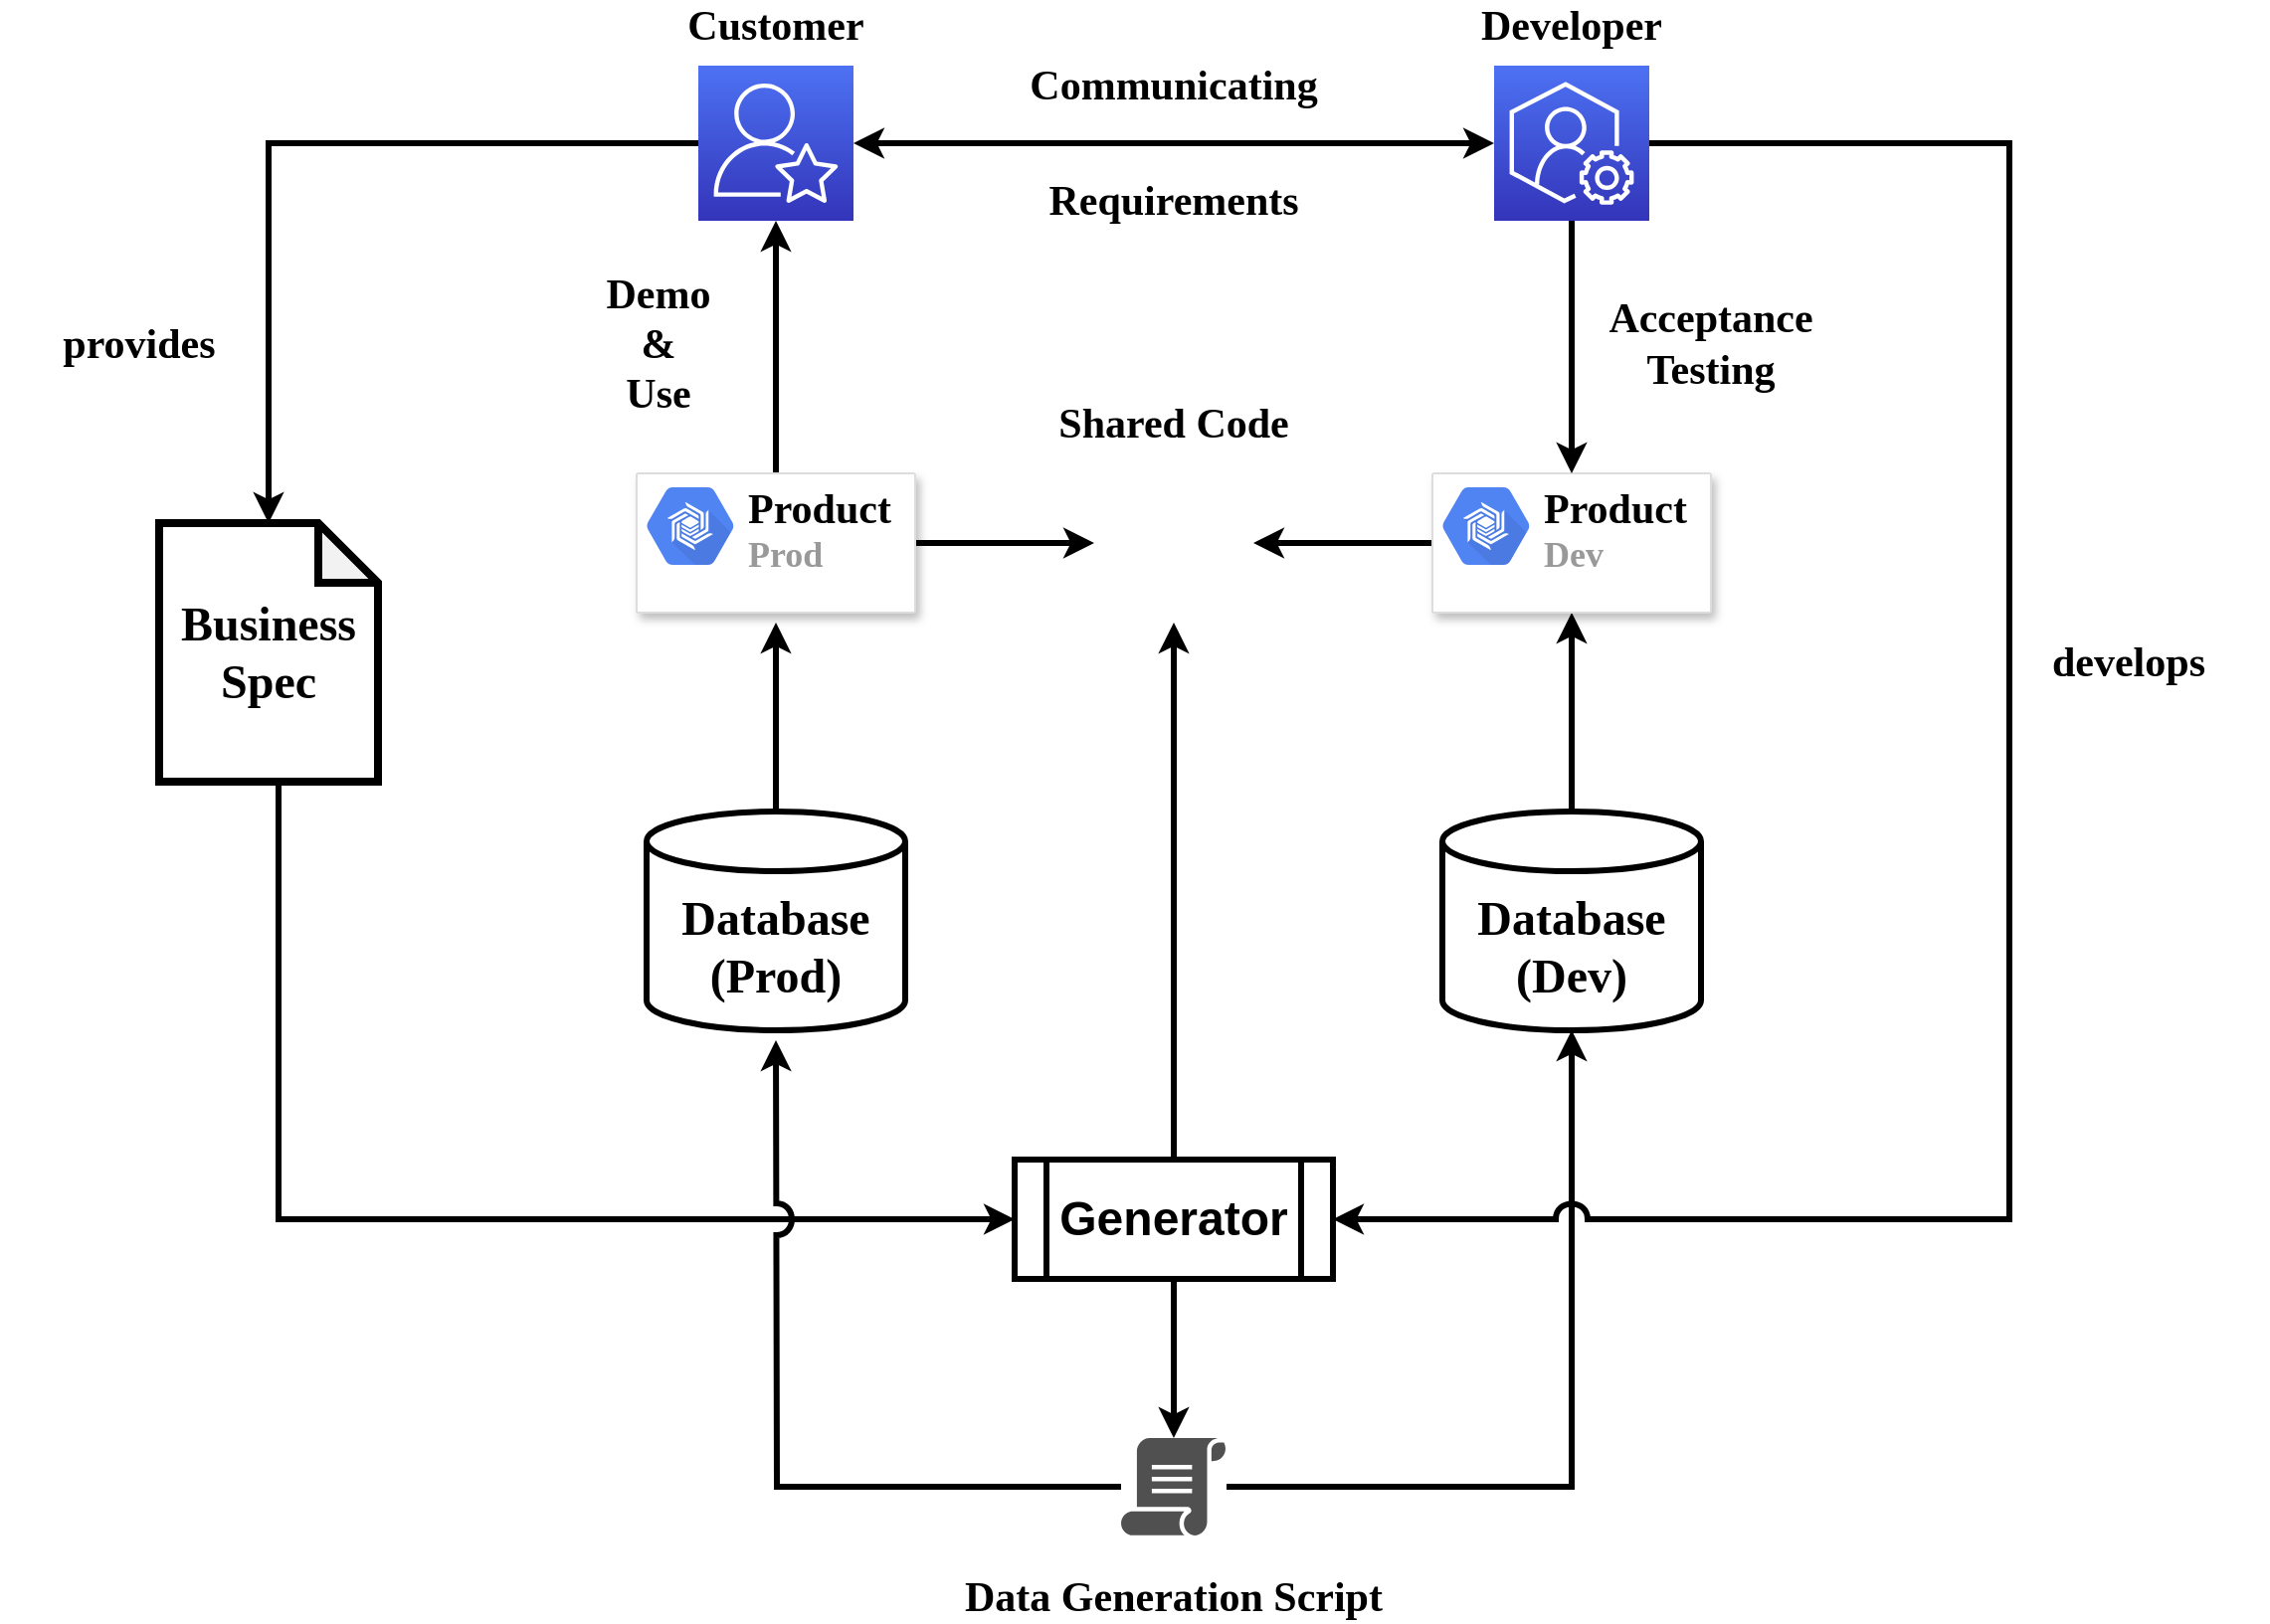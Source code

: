 <mxfile version="14.8.2" type="device"><diagram id="N4-BFQ8n6EQUzXTvc8aW" name="Page-1"><mxGraphModel dx="786" dy="1614" grid="1" gridSize="10" guides="1" tooltips="1" connect="1" arrows="1" fold="1" page="1" pageScale="1" pageWidth="850" pageHeight="1100" math="0" shadow="0"><root><mxCell id="0"/><mxCell id="1" parent="0"/><mxCell id="bedTZbpik11jQuH0YXB0-52" style="edgeStyle=orthogonalEdgeStyle;rounded=0;jumpStyle=arc;jumpSize=100;orthogonalLoop=1;jettySize=auto;html=1;entryX=0;entryY=0.5;entryDx=0;entryDy=0;startArrow=none;startFill=0;strokeWidth=3;" parent="1" source="bedTZbpik11jQuH0YXB0-3" target="bedTZbpik11jQuH0YXB0-4" edge="1"><mxGeometry relative="1" as="geometry"><Array as="points"><mxPoint x="400" y="590"/></Array></mxGeometry></mxCell><mxCell id="bedTZbpik11jQuH0YXB0-3" value="&lt;font face=&quot;Ubuntu&quot; style=&quot;font-size: 24px&quot;&gt;&lt;b&gt;Business Spec&lt;/b&gt;&lt;/font&gt;" style="shape=note;whiteSpace=wrap;html=1;backgroundOutline=1;darkOpacity=0.05;strokeWidth=4;" parent="1" vertex="1"><mxGeometry x="340" y="240" width="110" height="130" as="geometry"/></mxCell><mxCell id="bedTZbpik11jQuH0YXB0-42" style="edgeStyle=orthogonalEdgeStyle;rounded=0;orthogonalLoop=1;jettySize=auto;html=1;exitX=0.5;exitY=1;exitDx=0;exitDy=0;startArrow=none;startFill=0;strokeWidth=3;" parent="1" source="bedTZbpik11jQuH0YXB0-4" target="bedTZbpik11jQuH0YXB0-8" edge="1"><mxGeometry relative="1" as="geometry"/></mxCell><mxCell id="bedTZbpik11jQuH0YXB0-46" style="edgeStyle=orthogonalEdgeStyle;rounded=0;orthogonalLoop=1;jettySize=auto;html=1;exitX=0.5;exitY=0;exitDx=0;exitDy=0;entryX=0.5;entryY=1;entryDx=0;entryDy=0;startArrow=none;startFill=0;strokeWidth=3;" parent="1" source="bedTZbpik11jQuH0YXB0-4" target="bedTZbpik11jQuH0YXB0-5" edge="1"><mxGeometry relative="1" as="geometry"/></mxCell><mxCell id="bedTZbpik11jQuH0YXB0-4" value="&lt;font style=&quot;font-size: 24px&quot;&gt;&lt;b&gt;Generator&lt;/b&gt;&lt;/font&gt;" style="shape=process;whiteSpace=wrap;html=1;backgroundOutline=1;strokeWidth=3;" parent="1" vertex="1"><mxGeometry x="770" y="560" width="160" height="60" as="geometry"/></mxCell><mxCell id="bedTZbpik11jQuH0YXB0-5" value="" style="shape=image;html=1;verticalAlign=top;verticalLabelPosition=bottom;labelBackgroundColor=#ffffff;imageAspect=0;aspect=fixed;image=https://cdn1.iconfinder.com/data/icons/ampola-final-by-ampeross/128/jar.png" parent="1" vertex="1"><mxGeometry x="810" y="210" width="80" height="80" as="geometry"/></mxCell><mxCell id="bedTZbpik11jQuH0YXB0-47" style="edgeStyle=orthogonalEdgeStyle;rounded=0;orthogonalLoop=1;jettySize=auto;html=1;entryX=0.5;entryY=1;entryDx=0;entryDy=0;entryPerimeter=0;startArrow=none;startFill=0;strokeWidth=3;jumpStyle=arc;" parent="1" source="bedTZbpik11jQuH0YXB0-8" target="bedTZbpik11jQuH0YXB0-23" edge="1"><mxGeometry relative="1" as="geometry"/></mxCell><mxCell id="bedTZbpik11jQuH0YXB0-48" style="edgeStyle=orthogonalEdgeStyle;rounded=0;orthogonalLoop=1;jettySize=auto;html=1;startArrow=none;startFill=0;strokeWidth=3;jumpStyle=arc;jumpSize=12;" parent="1" source="bedTZbpik11jQuH0YXB0-8" edge="1"><mxGeometry relative="1" as="geometry"><mxPoint x="650" y="500" as="targetPoint"/></mxGeometry></mxCell><mxCell id="bedTZbpik11jQuH0YXB0-8" value="" style="pointerEvents=1;shadow=0;dashed=0;html=1;strokeColor=none;fillColor=#505050;labelPosition=center;verticalLabelPosition=bottom;verticalAlign=top;outlineConnect=0;align=center;shape=mxgraph.office.concepts.script;" parent="1" vertex="1"><mxGeometry x="823.5" y="700" width="53" height="49" as="geometry"/></mxCell><mxCell id="bedTZbpik11jQuH0YXB0-17" style="edgeStyle=orthogonalEdgeStyle;rounded=0;orthogonalLoop=1;jettySize=auto;html=1;exitX=0.5;exitY=0;exitDx=0;exitDy=0;exitPerimeter=0;strokeWidth=3;" parent="1" source="bedTZbpik11jQuH0YXB0-9" edge="1"><mxGeometry relative="1" as="geometry"><mxPoint x="650" y="290" as="targetPoint"/></mxGeometry></mxCell><mxCell id="bedTZbpik11jQuH0YXB0-9" value="&lt;font style=&quot;font-size: 24px&quot; face=&quot;Ubuntu&quot;&gt;&lt;b&gt;Database&lt;br&gt;(Prod)&lt;br&gt;&lt;/b&gt;&lt;/font&gt;" style="shape=cylinder3;whiteSpace=wrap;html=1;boundedLbl=1;backgroundOutline=1;size=15;strokeWidth=3;" parent="1" vertex="1"><mxGeometry x="585" y="385" width="130" height="110" as="geometry"/></mxCell><mxCell id="bedTZbpik11jQuH0YXB0-19" style="edgeStyle=orthogonalEdgeStyle;rounded=0;orthogonalLoop=1;jettySize=auto;html=1;strokeWidth=3;" parent="1" source="bedTZbpik11jQuH0YXB0-18" target="bedTZbpik11jQuH0YXB0-3" edge="1"><mxGeometry relative="1" as="geometry"/></mxCell><mxCell id="bedTZbpik11jQuH0YXB0-38" style="edgeStyle=orthogonalEdgeStyle;rounded=0;orthogonalLoop=1;jettySize=auto;html=1;strokeWidth=3;startArrow=classic;startFill=1;" parent="1" source="bedTZbpik11jQuH0YXB0-18" target="bedTZbpik11jQuH0YXB0-35" edge="1"><mxGeometry relative="1" as="geometry"/></mxCell><mxCell id="bedTZbpik11jQuH0YXB0-18" value="" style="outlineConnect=0;fontColor=#232F3E;gradientColor=#4D72F3;gradientDirection=north;fillColor=#3334B9;strokeColor=#ffffff;dashed=0;verticalLabelPosition=bottom;verticalAlign=top;align=center;html=1;fontSize=12;fontStyle=0;aspect=fixed;shape=mxgraph.aws4.resourceIcon;resIcon=mxgraph.aws4.professional_services;" parent="1" vertex="1"><mxGeometry x="611" y="10" width="78" height="78" as="geometry"/></mxCell><mxCell id="bedTZbpik11jQuH0YXB0-40" style="edgeStyle=orthogonalEdgeStyle;rounded=0;orthogonalLoop=1;jettySize=auto;html=1;exitX=0.5;exitY=0;exitDx=0;exitDy=0;exitPerimeter=0;entryX=0.5;entryY=1;entryDx=0;entryDy=0;startArrow=none;startFill=0;strokeWidth=3;" parent="1" source="bedTZbpik11jQuH0YXB0-23" target="bedTZbpik11jQuH0YXB0-32" edge="1"><mxGeometry relative="1" as="geometry"/></mxCell><mxCell id="bedTZbpik11jQuH0YXB0-23" value="&lt;font style=&quot;font-size: 24px&quot; face=&quot;Ubuntu&quot;&gt;&lt;b&gt;Database&lt;br&gt;(Dev)&lt;br&gt;&lt;/b&gt;&lt;/font&gt;" style="shape=cylinder3;whiteSpace=wrap;html=1;boundedLbl=1;backgroundOutline=1;size=15;strokeWidth=3;" parent="1" vertex="1"><mxGeometry x="985" y="385" width="130" height="110" as="geometry"/></mxCell><mxCell id="bedTZbpik11jQuH0YXB0-36" style="edgeStyle=orthogonalEdgeStyle;rounded=0;orthogonalLoop=1;jettySize=auto;html=1;exitX=0.5;exitY=0;exitDx=0;exitDy=0;strokeWidth=3;" parent="1" source="bedTZbpik11jQuH0YXB0-30" target="bedTZbpik11jQuH0YXB0-18" edge="1"><mxGeometry relative="1" as="geometry"/></mxCell><mxCell id="bedTZbpik11jQuH0YXB0-70" style="edgeStyle=orthogonalEdgeStyle;rounded=0;jumpStyle=arc;jumpSize=12;orthogonalLoop=1;jettySize=auto;html=1;exitX=1;exitY=0.5;exitDx=0;exitDy=0;entryX=0;entryY=0.5;entryDx=0;entryDy=0;startArrow=none;startFill=0;strokeWidth=3;" parent="1" source="bedTZbpik11jQuH0YXB0-30" target="bedTZbpik11jQuH0YXB0-5" edge="1"><mxGeometry relative="1" as="geometry"/></mxCell><mxCell id="bedTZbpik11jQuH0YXB0-30" value="" style="strokeColor=#dddddd;shadow=1;strokeWidth=1;rounded=1;absoluteArcSize=1;arcSize=2;" parent="1" vertex="1"><mxGeometry x="580" y="215" width="140" height="70" as="geometry"/></mxCell><mxCell id="bedTZbpik11jQuH0YXB0-31" value="&lt;b&gt;&lt;font face=&quot;Ubuntu&quot;&gt;&lt;font style=&quot;font-size: 21px&quot;&gt;&lt;font color=&quot;#000000&quot; style=&quot;font-size: 21px&quot;&gt;Product&lt;/font&gt;&lt;br&gt;&lt;/font&gt;&lt;font style=&quot;font-size: 18px&quot;&gt;Prod&lt;/font&gt;&lt;/font&gt;&lt;/b&gt;" style="dashed=0;connectable=0;html=1;fillColor=#5184F3;strokeColor=none;shape=mxgraph.gcp2.cloud_bigtable;part=1;labelPosition=right;verticalLabelPosition=middle;align=left;verticalAlign=top;spacingLeft=5;fontColor=#999999;fontSize=12;spacingTop=-8;" parent="bedTZbpik11jQuH0YXB0-30" vertex="1"><mxGeometry width="44" height="39" relative="1" as="geometry"><mxPoint x="5" y="7" as="offset"/></mxGeometry></mxCell><mxCell id="bedTZbpik11jQuH0YXB0-71" style="edgeStyle=orthogonalEdgeStyle;rounded=0;jumpStyle=arc;jumpSize=12;orthogonalLoop=1;jettySize=auto;html=1;exitX=0;exitY=0.5;exitDx=0;exitDy=0;entryX=1;entryY=0.5;entryDx=0;entryDy=0;startArrow=none;startFill=0;strokeWidth=3;" parent="1" source="bedTZbpik11jQuH0YXB0-32" target="bedTZbpik11jQuH0YXB0-5" edge="1"><mxGeometry relative="1" as="geometry"/></mxCell><mxCell id="bedTZbpik11jQuH0YXB0-32" value="" style="strokeColor=#dddddd;shadow=1;strokeWidth=1;rounded=1;absoluteArcSize=1;arcSize=2;" parent="1" vertex="1"><mxGeometry x="980" y="215" width="140" height="70" as="geometry"/></mxCell><mxCell id="bedTZbpik11jQuH0YXB0-33" value="&lt;b&gt;&lt;font face=&quot;Ubuntu&quot;&gt;&lt;font style=&quot;font-size: 21px&quot;&gt;&lt;font color=&quot;#000000&quot; style=&quot;font-size: 21px&quot;&gt;Product&lt;/font&gt;&lt;br&gt;&lt;/font&gt;&lt;font style=&quot;font-size: 18px&quot;&gt;Dev&lt;/font&gt;&lt;/font&gt;&lt;/b&gt;" style="dashed=0;connectable=0;html=1;fillColor=#5184F3;strokeColor=none;shape=mxgraph.gcp2.cloud_bigtable;part=1;labelPosition=right;verticalLabelPosition=middle;align=left;verticalAlign=top;spacingLeft=5;fontColor=#999999;fontSize=12;spacingTop=-8;" parent="bedTZbpik11jQuH0YXB0-32" vertex="1"><mxGeometry width="44" height="39" relative="1" as="geometry"><mxPoint x="5" y="7" as="offset"/></mxGeometry></mxCell><mxCell id="bedTZbpik11jQuH0YXB0-50" style="edgeStyle=orthogonalEdgeStyle;rounded=0;orthogonalLoop=1;jettySize=auto;html=1;entryX=1;entryY=0.5;entryDx=0;entryDy=0;startArrow=none;startFill=0;strokeWidth=3;jumpStyle=arc;jumpSize=12;" parent="1" source="bedTZbpik11jQuH0YXB0-35" target="bedTZbpik11jQuH0YXB0-4" edge="1"><mxGeometry relative="1" as="geometry"><Array as="points"><mxPoint x="1270" y="49"/><mxPoint x="1270" y="590"/></Array></mxGeometry></mxCell><mxCell id="bedTZbpik11jQuH0YXB0-58" style="edgeStyle=orthogonalEdgeStyle;rounded=0;jumpStyle=arc;jumpSize=12;orthogonalLoop=1;jettySize=auto;html=1;startArrow=none;startFill=0;strokeWidth=3;" parent="1" source="bedTZbpik11jQuH0YXB0-35" target="bedTZbpik11jQuH0YXB0-32" edge="1"><mxGeometry relative="1" as="geometry"/></mxCell><mxCell id="bedTZbpik11jQuH0YXB0-35" value="" style="outlineConnect=0;fontColor=#232F3E;gradientColor=#4D72F3;gradientDirection=north;fillColor=#3334B9;strokeColor=#ffffff;dashed=0;verticalLabelPosition=bottom;verticalAlign=top;align=center;html=1;fontSize=12;fontStyle=0;aspect=fixed;shape=mxgraph.aws4.resourceIcon;resIcon=mxgraph.aws4.support;" parent="1" vertex="1"><mxGeometry x="1011" y="10" width="78" height="78" as="geometry"/></mxCell><mxCell id="bedTZbpik11jQuH0YXB0-53" value="&lt;font style=&quot;font-size: 21px&quot; face=&quot;Ubuntu&quot;&gt;&lt;b&gt;Communicating&lt;/b&gt;&lt;/font&gt;" style="text;html=1;strokeColor=none;fillColor=none;align=center;verticalAlign=middle;whiteSpace=wrap;rounded=0;" parent="1" vertex="1"><mxGeometry x="830" y="10" width="40" height="20" as="geometry"/></mxCell><mxCell id="bedTZbpik11jQuH0YXB0-60" value="&lt;font face=&quot;Ubuntu&quot;&gt;&lt;span style=&quot;font-size: 21px&quot;&gt;&lt;b&gt;Acceptance Testing&lt;/b&gt;&lt;/span&gt;&lt;/font&gt;" style="text;html=1;strokeColor=none;fillColor=none;align=center;verticalAlign=middle;whiteSpace=wrap;rounded=0;" parent="1" vertex="1"><mxGeometry x="1100" y="140" width="40" height="20" as="geometry"/></mxCell><mxCell id="bedTZbpik11jQuH0YXB0-63" value="&lt;font face=&quot;Ubuntu&quot;&gt;&lt;span style=&quot;font-size: 21px&quot;&gt;&lt;b&gt;Demo &lt;br&gt;&amp;amp;&lt;br&gt;Use&lt;/b&gt;&lt;/span&gt;&lt;/font&gt;" style="text;html=1;strokeColor=none;fillColor=none;align=center;verticalAlign=middle;whiteSpace=wrap;rounded=0;" parent="1" vertex="1"><mxGeometry x="571" y="140" width="40" height="20" as="geometry"/></mxCell><mxCell id="bedTZbpik11jQuH0YXB0-68" value="&lt;font style=&quot;font-size: 21px&quot; face=&quot;Ubuntu&quot;&gt;&lt;b&gt;Data Generation Script&lt;/b&gt;&lt;/font&gt;" style="text;html=1;strokeColor=none;fillColor=none;align=center;verticalAlign=middle;whiteSpace=wrap;rounded=0;" parent="1" vertex="1"><mxGeometry x="693.25" y="770" width="313.5" height="20" as="geometry"/></mxCell><mxCell id="bedTZbpik11jQuH0YXB0-72" value="&lt;font style=&quot;font-size: 21px&quot; face=&quot;Ubuntu&quot;&gt;&lt;b&gt;Requirements&lt;/b&gt;&lt;/font&gt;" style="text;html=1;strokeColor=none;fillColor=none;align=center;verticalAlign=middle;whiteSpace=wrap;rounded=0;" parent="1" vertex="1"><mxGeometry x="830" y="68" width="40" height="20" as="geometry"/></mxCell><mxCell id="bedTZbpik11jQuH0YXB0-73" value="&lt;font style=&quot;font-size: 21px&quot; face=&quot;Ubuntu&quot;&gt;&lt;b&gt;Customer&lt;/b&gt;&lt;/font&gt;" style="text;html=1;strokeColor=none;fillColor=none;align=center;verticalAlign=middle;whiteSpace=wrap;rounded=0;" parent="1" vertex="1"><mxGeometry x="630" y="-20" width="40" height="20" as="geometry"/></mxCell><mxCell id="bedTZbpik11jQuH0YXB0-74" value="&lt;font style=&quot;font-size: 21px&quot; face=&quot;Ubuntu&quot;&gt;&lt;b&gt;Developer&lt;/b&gt;&lt;/font&gt;" style="text;html=1;strokeColor=none;fillColor=none;align=center;verticalAlign=middle;whiteSpace=wrap;rounded=0;" parent="1" vertex="1"><mxGeometry x="1030" y="-20" width="40" height="20" as="geometry"/></mxCell><mxCell id="bedTZbpik11jQuH0YXB0-80" value="&lt;font face=&quot;Ubuntu&quot;&gt;&lt;span style=&quot;font-size: 21px&quot;&gt;&lt;b&gt;Shared Code&lt;/b&gt;&lt;/span&gt;&lt;/font&gt;" style="text;html=1;strokeColor=none;fillColor=none;align=center;verticalAlign=middle;whiteSpace=wrap;rounded=0;" parent="1" vertex="1"><mxGeometry x="780" y="180" width="140" height="20" as="geometry"/></mxCell><mxCell id="bedTZbpik11jQuH0YXB0-81" value="&lt;font face=&quot;Ubuntu&quot;&gt;&lt;span style=&quot;font-size: 21px&quot;&gt;&lt;b&gt;provides&lt;/b&gt;&lt;/span&gt;&lt;/font&gt;" style="text;html=1;strokeColor=none;fillColor=none;align=center;verticalAlign=middle;whiteSpace=wrap;rounded=0;" parent="1" vertex="1"><mxGeometry x="260" y="140" width="140" height="20" as="geometry"/></mxCell><mxCell id="bedTZbpik11jQuH0YXB0-83" value="&lt;font face=&quot;Ubuntu&quot;&gt;&lt;span style=&quot;font-size: 21px&quot;&gt;&lt;b&gt;develops&lt;/b&gt;&lt;/span&gt;&lt;/font&gt;" style="text;html=1;strokeColor=none;fillColor=none;align=center;verticalAlign=middle;whiteSpace=wrap;rounded=0;" parent="1" vertex="1"><mxGeometry x="1260" y="300" width="140" height="20" as="geometry"/></mxCell></root></mxGraphModel></diagram></mxfile>